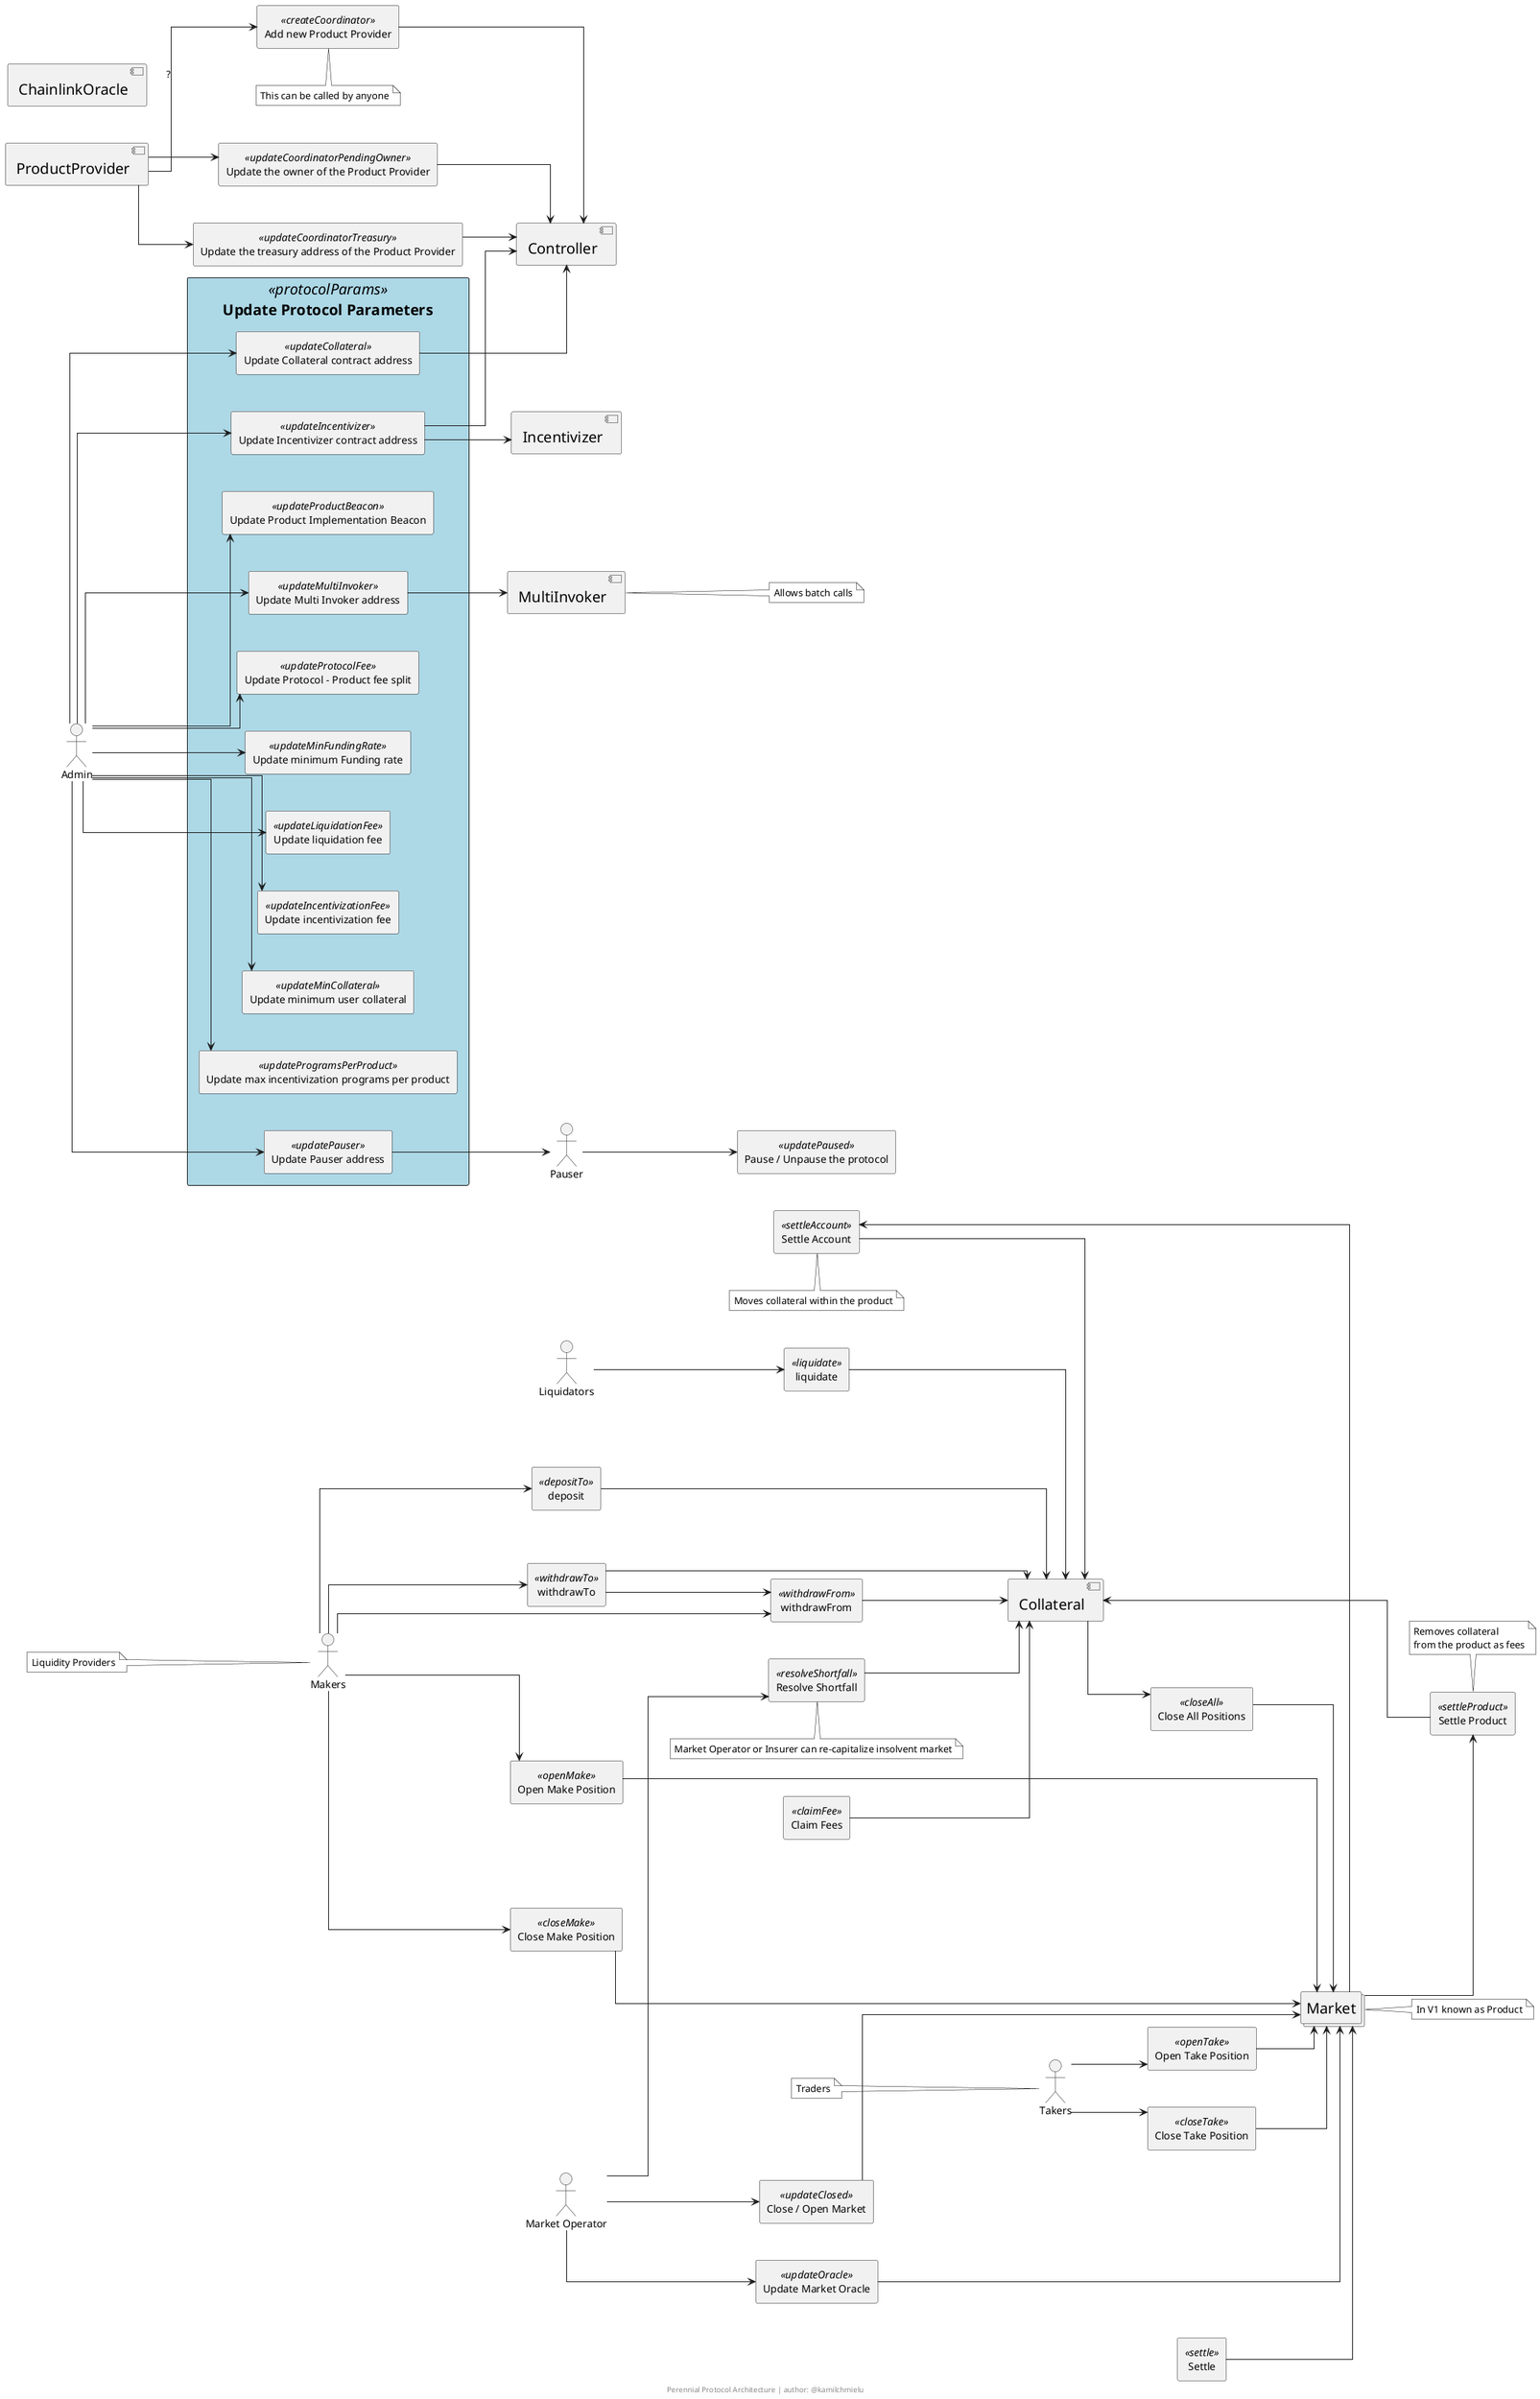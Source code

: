@startuml PerennialArchitecture

left to right direction

skinparam linetype ortho
skinparam nodesep 50
skinparam ranksep 60

skinparam note {
    BorderColor black
    BackgroundColor white
    FontColor black
}
skinparam component {
    FontSize 20
}

skinparam collections {
    FontSize 20
}

<style>
.protocolParams {
    FontSize 20
    BorderColor black
    BackgroundColor lightblue
    Padding 10
}
</style>

/' Actors '/
actor Liquidators
actor Makers
actor Takers
actor "Market Operator" as MarketOperator
actor Admin
actor Pauser

/' //////////////////////////////////////////////////////////////////
//                           Core Contracts                        //
////////////////////////////////////////////////////////////////// '/

collections Market

component Collateral {
}

component MultiInvoker {
}

component ChainlinkOracle {
}

component Incentivizer {
}

component Controller {
}

component ProductProvider {
}

/' //////////////////////////////////////////////////////////////////
//                       Contract Functions                        //
////////////////////////////////////////////////////////////////// '/

/'Collateral'/
rectangle deposit <<depositTo>>
rectangle withdrawFrom <<withdrawFrom>>
rectangle withdrawTo <<withdrawTo>>
rectangle liquidate <<liquidate>>
rectangle "Settle Account" as settleAccount <<settleAccount>>
rectangle "Settle Product" as settleProduct <<settleProduct>>
rectangle "Resolve Shortfall" as resolveShortfall <<resolveShortfall>>
rectangle "Claim Fees" as claimFee <<claimFee>>

/'Market'/
rectangle "Open Take Position" as openTake <<openTake>>
rectangle "Close Take Position" as closeTake <<closeTake>>
rectangle "Open Make Position" as openMake <<openMake>>
rectangle "Close Make Position" as closeMake <<closeMake>>
rectangle "Settle" as settle <<settle>>
rectangle "Close All Positions" as closeAll <<closeAll>>
rectangle "Close / Open Market" as updateClosed <<updateClosed>>
rectangle "Update Market Oracle" as updateOracle <<updateOracle>>

/'Controller'/
rectangle "Add new Product Provider" as createCoordinator <<createCoordinator>>
rectangle "Update the owner of the Product Provider" as updateCoordinator <<updateCoordinatorPendingOwner>>
rectangle "Update the treasury address of the Product Provider" as updateTreasury <<updateCoordinatorTreasury>>
rectangle "Update Protocol Parameters" as UPDATE_PROTOCOL_PARAMS <<protocolParams>> {
    rectangle "Update Collateral contract address" as updateCollateral <<updateCollateral>>
    rectangle "Update Incentivizer contract address" as updateIncentivizer <<updateIncentivizer>>
    rectangle "Update Product Implementation Beacon" as updateProductBeacon <<updateProductBeacon>>
    rectangle "Update Multi Invoker address" as updateMultiInvoker <<updateMultiInvoker>>
    rectangle "Update Protocol - Product fee split" as updateProtocolFee <<updateProtocolFee>>
    rectangle "Update minimum Funding rate" as updateMinFundingRate <<updateMinFundingRate>>
    rectangle "Update liquidation fee" as updateLiquidationFee <<updateLiquidationFee>>
    rectangle "Update incentivization fee" as updateIncentivizationFee <<updateIncentivizationFee>>
    rectangle "Update minimum user collateral" as updateMinCollateral <<updateMinCollateral>>
    rectangle "Update max incentivization programs per product" as updateProgramsPerProduct <<updateProgramsPerProduct>>
    rectangle "Update Pauser address" as updatePauser <<updatePauser>>
}
rectangle "Pause / Unpause the protocol" as pause <<updatePaused>>

/' //////////////////////////////////////////////////////////////////
//                           Connections                           //
////////////////////////////////////////////////////////////////// '/

'Collateral contract functions'
deposit --> Collateral
withdrawTo --> Collateral
withdrawFrom --> Collateral
withdrawTo --> withdrawFrom
liquidate --> Collateral
settleAccount --> Collateral
settleProduct --> Collateral
claimFee --> Collateral
resolveShortfall --> Collateral
'Calls to Collateral contract functions'
Makers --> deposit
Makers --> withdrawTo
Makers --> withdrawFrom
Liquidators --> liquidate
Market --> settleAccount 
Market --> settleProduct 
MarketOperator --> resolveShortfall

'Market functions'
openMake --> Market
closeMake --> Market
openTake --> Market
closeTake --> Market
settle --> Market
closeAll --> Market
updateClosed --> Market
updateOracle --> Market
'Calls to Market contract functions'
Makers --> openMake 
Makers --> closeMake 
Takers --> openTake
Takers --> closeTake
Collateral --> closeAll
MarketOperator --> updateClosed
MarketOperator --> updateOracle

'Controller functions'
createCoordinator --> Controller
updateCoordinator --> Controller
updateTreasury --> Controller
updateCollateral --> Controller
updateIncentivizer --> Controller

'Calls to Controller functions'
ProductProvider --> createCoordinator: ?
ProductProvider --> updateCoordinator
ProductProvider --> updateTreasury
Admin --> updateCollateral
Admin --> updateIncentivizer
Pauser --> pause
Admin --> updateProtocolFee
Admin --> updateMinFundingRate
Admin --> updateLiquidationFee
Admin --> updateIncentivizationFee
Admin --> updateMinCollateral
Admin --> updateProgramsPerProduct
Admin --> updateMultiInvoker
Admin --> updateProductBeacon
Admin --> updatePauser

'Other'
updatePauser --> Pauser
updateMultiInvoker --> MultiInvoker
updateIncentivizer --> Incentivizer

/' //////////////////////////////////////////////////////////////////
//                             Notes                               //
////////////////////////////////////////////////////////////////// '/

note bottom of settleAccount: Moves collateral within the product 
note top of settleProduct: Removes collateral\nfrom the product as fees
note right of MultiInvoker: Allows batch calls
note right of Market: In V1 known as Product
note left of Makers: Liquidity Providers
note left of Takers: Traders
note bottom of resolveShortfall: Market Operator or Insurer can re-capitalize insolvent market
note bottom of createCoordinator: This can be called by anyone

footer Perennial Protocol Architecture | author: @kamilchmielu
@enduml
